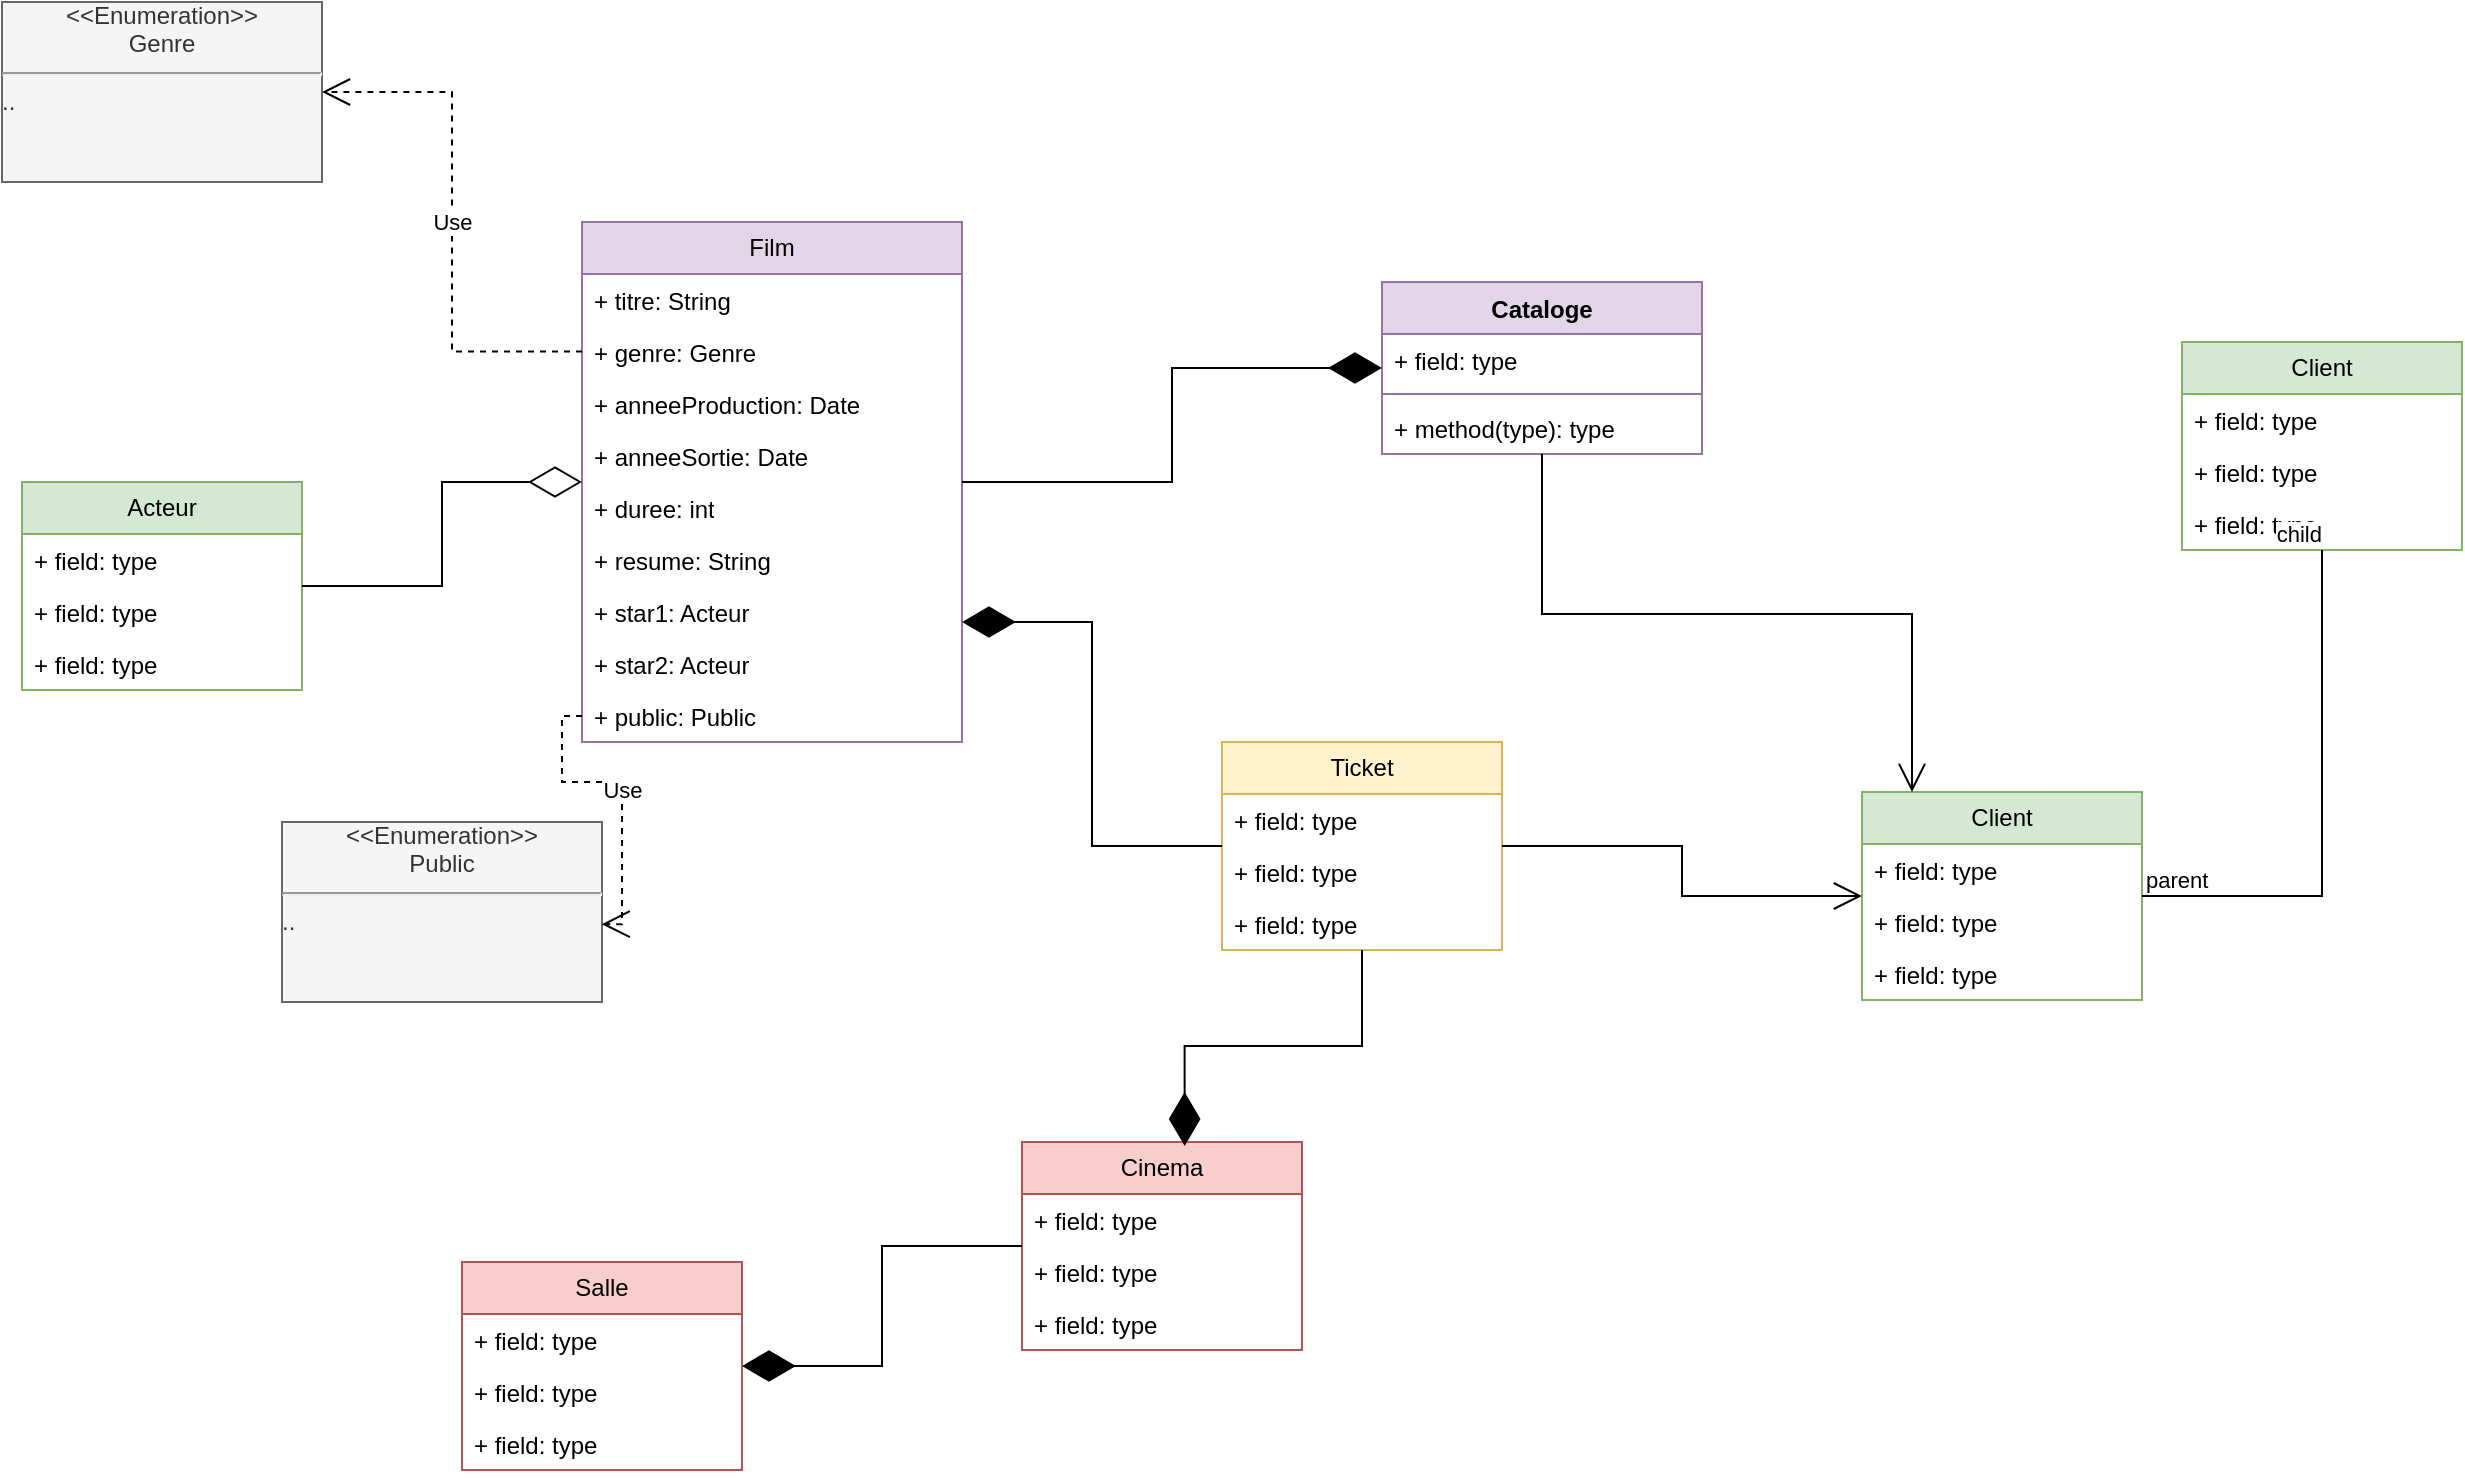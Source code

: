 <mxfile version="24.2.8" type="github">
  <diagram name="Page-1" id="jB4_dpdlzR5g0l4ANaCg">
    <mxGraphModel dx="1894" dy="423" grid="1" gridSize="10" guides="1" tooltips="1" connect="1" arrows="1" fold="1" page="1" pageScale="1" pageWidth="1100" pageHeight="850" math="0" shadow="0">
      <root>
        <mxCell id="0" />
        <mxCell id="1" parent="0" />
        <mxCell id="1EIZhyp5OyYl40Eq_a_x-1" value="Film" style="swimlane;fontStyle=0;childLayout=stackLayout;horizontal=1;startSize=26;horizontalStack=0;resizeParent=1;resizeParentMax=0;resizeLast=0;collapsible=1;marginBottom=0;whiteSpace=wrap;html=1;fillColor=#e1d5e7;strokeColor=#9673a6;" vertex="1" parent="1">
          <mxGeometry x="210" y="140" width="190" height="260" as="geometry" />
        </mxCell>
        <mxCell id="1EIZhyp5OyYl40Eq_a_x-2" value="+ titre: String" style="text;strokeColor=none;fillColor=none;align=left;verticalAlign=top;spacingLeft=4;spacingRight=4;overflow=hidden;rotatable=0;points=[[0,0.5],[1,0.5]];portConstraint=eastwest;whiteSpace=wrap;html=1;" vertex="1" parent="1EIZhyp5OyYl40Eq_a_x-1">
          <mxGeometry y="26" width="190" height="26" as="geometry" />
        </mxCell>
        <mxCell id="1EIZhyp5OyYl40Eq_a_x-5" value="Use" style="endArrow=open;endSize=12;dashed=1;html=1;rounded=0;edgeStyle=elbowEdgeStyle;" edge="1" parent="1EIZhyp5OyYl40Eq_a_x-1" target="1EIZhyp5OyYl40Eq_a_x-15">
          <mxGeometry width="160" relative="1" as="geometry">
            <mxPoint y="64.71" as="sourcePoint" />
            <mxPoint x="-60" y="64.861" as="targetPoint" />
          </mxGeometry>
        </mxCell>
        <mxCell id="1EIZhyp5OyYl40Eq_a_x-3" value="+ genre: Genre " style="text;strokeColor=none;fillColor=none;align=left;verticalAlign=top;spacingLeft=4;spacingRight=4;overflow=hidden;rotatable=0;points=[[0,0.5],[1,0.5]];portConstraint=eastwest;whiteSpace=wrap;html=1;" vertex="1" parent="1EIZhyp5OyYl40Eq_a_x-1">
          <mxGeometry y="52" width="190" height="26" as="geometry" />
        </mxCell>
        <mxCell id="1EIZhyp5OyYl40Eq_a_x-4" value="&lt;div&gt;+ anneeProduction: Date&lt;/div&gt;" style="text;strokeColor=none;fillColor=none;align=left;verticalAlign=top;spacingLeft=4;spacingRight=4;overflow=hidden;rotatable=0;points=[[0,0.5],[1,0.5]];portConstraint=eastwest;whiteSpace=wrap;html=1;" vertex="1" parent="1EIZhyp5OyYl40Eq_a_x-1">
          <mxGeometry y="78" width="190" height="26" as="geometry" />
        </mxCell>
        <mxCell id="1EIZhyp5OyYl40Eq_a_x-14" value="&lt;div&gt;+ anneeSortie: Date&lt;/div&gt;" style="text;strokeColor=none;fillColor=none;align=left;verticalAlign=top;spacingLeft=4;spacingRight=4;overflow=hidden;rotatable=0;points=[[0,0.5],[1,0.5]];portConstraint=eastwest;whiteSpace=wrap;html=1;" vertex="1" parent="1EIZhyp5OyYl40Eq_a_x-1">
          <mxGeometry y="104" width="190" height="26" as="geometry" />
        </mxCell>
        <mxCell id="1EIZhyp5OyYl40Eq_a_x-7" value="+ duree: int" style="text;strokeColor=none;fillColor=none;align=left;verticalAlign=top;spacingLeft=4;spacingRight=4;overflow=hidden;rotatable=0;points=[[0,0.5],[1,0.5]];portConstraint=eastwest;whiteSpace=wrap;html=1;" vertex="1" parent="1EIZhyp5OyYl40Eq_a_x-1">
          <mxGeometry y="130" width="190" height="26" as="geometry" />
        </mxCell>
        <mxCell id="1EIZhyp5OyYl40Eq_a_x-16" value="+ resume: String" style="text;strokeColor=none;fillColor=none;align=left;verticalAlign=top;spacingLeft=4;spacingRight=4;overflow=hidden;rotatable=0;points=[[0,0.5],[1,0.5]];portConstraint=eastwest;whiteSpace=wrap;html=1;" vertex="1" parent="1EIZhyp5OyYl40Eq_a_x-1">
          <mxGeometry y="156" width="190" height="26" as="geometry" />
        </mxCell>
        <mxCell id="1EIZhyp5OyYl40Eq_a_x-17" value="+ star1: Acteur" style="text;strokeColor=none;fillColor=none;align=left;verticalAlign=top;spacingLeft=4;spacingRight=4;overflow=hidden;rotatable=0;points=[[0,0.5],[1,0.5]];portConstraint=eastwest;whiteSpace=wrap;html=1;" vertex="1" parent="1EIZhyp5OyYl40Eq_a_x-1">
          <mxGeometry y="182" width="190" height="26" as="geometry" />
        </mxCell>
        <mxCell id="1EIZhyp5OyYl40Eq_a_x-18" value="+ star2: Acteur" style="text;strokeColor=none;fillColor=none;align=left;verticalAlign=top;spacingLeft=4;spacingRight=4;overflow=hidden;rotatable=0;points=[[0,0.5],[1,0.5]];portConstraint=eastwest;whiteSpace=wrap;html=1;" vertex="1" parent="1EIZhyp5OyYl40Eq_a_x-1">
          <mxGeometry y="208" width="190" height="26" as="geometry" />
        </mxCell>
        <mxCell id="1EIZhyp5OyYl40Eq_a_x-26" value="+ public: Public" style="text;strokeColor=none;fillColor=none;align=left;verticalAlign=top;spacingLeft=4;spacingRight=4;overflow=hidden;rotatable=0;points=[[0,0.5],[1,0.5]];portConstraint=eastwest;whiteSpace=wrap;html=1;" vertex="1" parent="1EIZhyp5OyYl40Eq_a_x-1">
          <mxGeometry y="234" width="190" height="26" as="geometry" />
        </mxCell>
        <mxCell id="1EIZhyp5OyYl40Eq_a_x-15" value="&lt;div align=&quot;center&quot;&gt;&amp;lt;&amp;lt;Enumeration&amp;gt;&amp;gt;&lt;br&gt;&lt;/div&gt;&lt;div align=&quot;center&quot;&gt;Genre&lt;br&gt;&lt;hr&gt;&lt;/div&gt;.." style="verticalAlign=top;align=left;overflow=fill;html=1;whiteSpace=wrap;fillColor=#f5f5f5;fontColor=#333333;strokeColor=#666666;" vertex="1" parent="1">
          <mxGeometry x="-80" y="30" width="160" height="90" as="geometry" />
        </mxCell>
        <mxCell id="1EIZhyp5OyYl40Eq_a_x-20" value="Acteur" style="swimlane;fontStyle=0;childLayout=stackLayout;horizontal=1;startSize=26;fillColor=#d5e8d4;horizontalStack=0;resizeParent=1;resizeParentMax=0;resizeLast=0;collapsible=1;marginBottom=0;whiteSpace=wrap;html=1;strokeColor=#82b366;" vertex="1" parent="1">
          <mxGeometry x="-70" y="270" width="140" height="104" as="geometry" />
        </mxCell>
        <mxCell id="1EIZhyp5OyYl40Eq_a_x-21" value="+ field: type" style="text;strokeColor=none;fillColor=none;align=left;verticalAlign=top;spacingLeft=4;spacingRight=4;overflow=hidden;rotatable=0;points=[[0,0.5],[1,0.5]];portConstraint=eastwest;whiteSpace=wrap;html=1;" vertex="1" parent="1EIZhyp5OyYl40Eq_a_x-20">
          <mxGeometry y="26" width="140" height="26" as="geometry" />
        </mxCell>
        <mxCell id="1EIZhyp5OyYl40Eq_a_x-22" value="+ field: type" style="text;strokeColor=none;fillColor=none;align=left;verticalAlign=top;spacingLeft=4;spacingRight=4;overflow=hidden;rotatable=0;points=[[0,0.5],[1,0.5]];portConstraint=eastwest;whiteSpace=wrap;html=1;" vertex="1" parent="1EIZhyp5OyYl40Eq_a_x-20">
          <mxGeometry y="52" width="140" height="26" as="geometry" />
        </mxCell>
        <mxCell id="1EIZhyp5OyYl40Eq_a_x-23" value="+ field: type" style="text;strokeColor=none;fillColor=none;align=left;verticalAlign=top;spacingLeft=4;spacingRight=4;overflow=hidden;rotatable=0;points=[[0,0.5],[1,0.5]];portConstraint=eastwest;whiteSpace=wrap;html=1;" vertex="1" parent="1EIZhyp5OyYl40Eq_a_x-20">
          <mxGeometry y="78" width="140" height="26" as="geometry" />
        </mxCell>
        <mxCell id="1EIZhyp5OyYl40Eq_a_x-25" value="" style="endArrow=diamondThin;endFill=0;endSize=24;html=1;rounded=0;edgeStyle=orthogonalEdgeStyle;" edge="1" parent="1" source="1EIZhyp5OyYl40Eq_a_x-20" target="1EIZhyp5OyYl40Eq_a_x-1">
          <mxGeometry width="160" relative="1" as="geometry">
            <mxPoint x="30" y="240" as="sourcePoint" />
            <mxPoint x="190" y="240" as="targetPoint" />
          </mxGeometry>
        </mxCell>
        <mxCell id="1EIZhyp5OyYl40Eq_a_x-27" value="&lt;div align=&quot;center&quot;&gt;&amp;lt;&amp;lt;Enumeration&amp;gt;&amp;gt;&lt;br&gt;&lt;/div&gt;&lt;div align=&quot;center&quot;&gt;Public&lt;hr&gt;&lt;/div&gt;.." style="verticalAlign=top;align=left;overflow=fill;html=1;whiteSpace=wrap;fillColor=#f5f5f5;fontColor=#333333;strokeColor=#666666;" vertex="1" parent="1">
          <mxGeometry x="60" y="440" width="160" height="90" as="geometry" />
        </mxCell>
        <mxCell id="1EIZhyp5OyYl40Eq_a_x-28" value="Use" style="endArrow=open;endSize=12;dashed=1;html=1;rounded=0;entryX=0.999;entryY=0.568;entryDx=0;entryDy=0;entryPerimeter=0;edgeStyle=orthogonalEdgeStyle;" edge="1" parent="1" source="1EIZhyp5OyYl40Eq_a_x-26" target="1EIZhyp5OyYl40Eq_a_x-27">
          <mxGeometry width="160" relative="1" as="geometry">
            <mxPoint x="270" y="490" as="sourcePoint" />
            <mxPoint x="430" y="490" as="targetPoint" />
          </mxGeometry>
        </mxCell>
        <mxCell id="1EIZhyp5OyYl40Eq_a_x-29" value="Cataloge" style="swimlane;fontStyle=1;align=center;verticalAlign=top;childLayout=stackLayout;horizontal=1;startSize=26;horizontalStack=0;resizeParent=1;resizeParentMax=0;resizeLast=0;collapsible=1;marginBottom=0;whiteSpace=wrap;html=1;fillColor=#e1d5e7;strokeColor=#9673a6;" vertex="1" parent="1">
          <mxGeometry x="610" y="170" width="160" height="86" as="geometry" />
        </mxCell>
        <mxCell id="1EIZhyp5OyYl40Eq_a_x-30" value="+ field: type" style="text;strokeColor=none;fillColor=none;align=left;verticalAlign=top;spacingLeft=4;spacingRight=4;overflow=hidden;rotatable=0;points=[[0,0.5],[1,0.5]];portConstraint=eastwest;whiteSpace=wrap;html=1;" vertex="1" parent="1EIZhyp5OyYl40Eq_a_x-29">
          <mxGeometry y="26" width="160" height="26" as="geometry" />
        </mxCell>
        <mxCell id="1EIZhyp5OyYl40Eq_a_x-31" value="" style="line;strokeWidth=1;fillColor=none;align=left;verticalAlign=middle;spacingTop=-1;spacingLeft=3;spacingRight=3;rotatable=0;labelPosition=right;points=[];portConstraint=eastwest;strokeColor=inherit;" vertex="1" parent="1EIZhyp5OyYl40Eq_a_x-29">
          <mxGeometry y="52" width="160" height="8" as="geometry" />
        </mxCell>
        <mxCell id="1EIZhyp5OyYl40Eq_a_x-32" value="+ method(type): type" style="text;strokeColor=none;fillColor=none;align=left;verticalAlign=top;spacingLeft=4;spacingRight=4;overflow=hidden;rotatable=0;points=[[0,0.5],[1,0.5]];portConstraint=eastwest;whiteSpace=wrap;html=1;" vertex="1" parent="1EIZhyp5OyYl40Eq_a_x-29">
          <mxGeometry y="60" width="160" height="26" as="geometry" />
        </mxCell>
        <mxCell id="1EIZhyp5OyYl40Eq_a_x-33" value="" style="endArrow=diamondThin;endFill=1;endSize=24;html=1;rounded=0;edgeStyle=elbowEdgeStyle;" edge="1" parent="1" source="1EIZhyp5OyYl40Eq_a_x-1" target="1EIZhyp5OyYl40Eq_a_x-29">
          <mxGeometry width="160" relative="1" as="geometry">
            <mxPoint x="420" y="220" as="sourcePoint" />
            <mxPoint x="580" y="220" as="targetPoint" />
          </mxGeometry>
        </mxCell>
        <mxCell id="1EIZhyp5OyYl40Eq_a_x-34" value="Ticket" style="swimlane;fontStyle=0;childLayout=stackLayout;horizontal=1;startSize=26;fillColor=#fff2cc;horizontalStack=0;resizeParent=1;resizeParentMax=0;resizeLast=0;collapsible=1;marginBottom=0;whiteSpace=wrap;html=1;strokeColor=#d6b656;" vertex="1" parent="1">
          <mxGeometry x="530" y="400" width="140" height="104" as="geometry" />
        </mxCell>
        <mxCell id="1EIZhyp5OyYl40Eq_a_x-35" value="+ field: type" style="text;strokeColor=none;fillColor=none;align=left;verticalAlign=top;spacingLeft=4;spacingRight=4;overflow=hidden;rotatable=0;points=[[0,0.5],[1,0.5]];portConstraint=eastwest;whiteSpace=wrap;html=1;" vertex="1" parent="1EIZhyp5OyYl40Eq_a_x-34">
          <mxGeometry y="26" width="140" height="26" as="geometry" />
        </mxCell>
        <mxCell id="1EIZhyp5OyYl40Eq_a_x-36" value="+ field: type" style="text;strokeColor=none;fillColor=none;align=left;verticalAlign=top;spacingLeft=4;spacingRight=4;overflow=hidden;rotatable=0;points=[[0,0.5],[1,0.5]];portConstraint=eastwest;whiteSpace=wrap;html=1;" vertex="1" parent="1EIZhyp5OyYl40Eq_a_x-34">
          <mxGeometry y="52" width="140" height="26" as="geometry" />
        </mxCell>
        <mxCell id="1EIZhyp5OyYl40Eq_a_x-37" value="+ field: type" style="text;strokeColor=none;fillColor=none;align=left;verticalAlign=top;spacingLeft=4;spacingRight=4;overflow=hidden;rotatable=0;points=[[0,0.5],[1,0.5]];portConstraint=eastwest;whiteSpace=wrap;html=1;" vertex="1" parent="1EIZhyp5OyYl40Eq_a_x-34">
          <mxGeometry y="78" width="140" height="26" as="geometry" />
        </mxCell>
        <mxCell id="1EIZhyp5OyYl40Eq_a_x-38" value="" style="endArrow=diamondThin;endFill=1;endSize=24;html=1;rounded=0;edgeStyle=orthogonalEdgeStyle;elbow=vertical;" edge="1" parent="1" source="1EIZhyp5OyYl40Eq_a_x-34" target="1EIZhyp5OyYl40Eq_a_x-1">
          <mxGeometry width="160" relative="1" as="geometry">
            <mxPoint x="350" y="350" as="sourcePoint" />
            <mxPoint x="510" y="350" as="targetPoint" />
            <Array as="points">
              <mxPoint x="465" y="452" />
              <mxPoint x="465" y="340" />
            </Array>
          </mxGeometry>
        </mxCell>
        <mxCell id="1EIZhyp5OyYl40Eq_a_x-39" value="Cinema" style="swimlane;fontStyle=0;childLayout=stackLayout;horizontal=1;startSize=26;fillColor=#f8cecc;horizontalStack=0;resizeParent=1;resizeParentMax=0;resizeLast=0;collapsible=1;marginBottom=0;whiteSpace=wrap;html=1;strokeColor=#b85450;" vertex="1" parent="1">
          <mxGeometry x="430" y="600" width="140" height="104" as="geometry" />
        </mxCell>
        <mxCell id="1EIZhyp5OyYl40Eq_a_x-40" value="+ field: type" style="text;strokeColor=none;fillColor=none;align=left;verticalAlign=top;spacingLeft=4;spacingRight=4;overflow=hidden;rotatable=0;points=[[0,0.5],[1,0.5]];portConstraint=eastwest;whiteSpace=wrap;html=1;" vertex="1" parent="1EIZhyp5OyYl40Eq_a_x-39">
          <mxGeometry y="26" width="140" height="26" as="geometry" />
        </mxCell>
        <mxCell id="1EIZhyp5OyYl40Eq_a_x-41" value="+ field: type" style="text;strokeColor=none;fillColor=none;align=left;verticalAlign=top;spacingLeft=4;spacingRight=4;overflow=hidden;rotatable=0;points=[[0,0.5],[1,0.5]];portConstraint=eastwest;whiteSpace=wrap;html=1;" vertex="1" parent="1EIZhyp5OyYl40Eq_a_x-39">
          <mxGeometry y="52" width="140" height="26" as="geometry" />
        </mxCell>
        <mxCell id="1EIZhyp5OyYl40Eq_a_x-42" value="+ field: type" style="text;strokeColor=none;fillColor=none;align=left;verticalAlign=top;spacingLeft=4;spacingRight=4;overflow=hidden;rotatable=0;points=[[0,0.5],[1,0.5]];portConstraint=eastwest;whiteSpace=wrap;html=1;" vertex="1" parent="1EIZhyp5OyYl40Eq_a_x-39">
          <mxGeometry y="78" width="140" height="26" as="geometry" />
        </mxCell>
        <mxCell id="1EIZhyp5OyYl40Eq_a_x-43" value="" style="endArrow=diamondThin;endFill=1;endSize=24;html=1;rounded=0;entryX=0.581;entryY=0.019;entryDx=0;entryDy=0;entryPerimeter=0;edgeStyle=orthogonalEdgeStyle;" edge="1" parent="1" source="1EIZhyp5OyYl40Eq_a_x-34" target="1EIZhyp5OyYl40Eq_a_x-39">
          <mxGeometry width="160" relative="1" as="geometry">
            <mxPoint x="380" y="560" as="sourcePoint" />
            <mxPoint x="540" y="560" as="targetPoint" />
          </mxGeometry>
        </mxCell>
        <mxCell id="1EIZhyp5OyYl40Eq_a_x-44" value="Salle" style="swimlane;fontStyle=0;childLayout=stackLayout;horizontal=1;startSize=26;fillColor=#f8cecc;horizontalStack=0;resizeParent=1;resizeParentMax=0;resizeLast=0;collapsible=1;marginBottom=0;whiteSpace=wrap;html=1;strokeColor=#b85450;" vertex="1" parent="1">
          <mxGeometry x="150" y="660" width="140" height="104" as="geometry" />
        </mxCell>
        <mxCell id="1EIZhyp5OyYl40Eq_a_x-45" value="+ field: type" style="text;strokeColor=none;fillColor=none;align=left;verticalAlign=top;spacingLeft=4;spacingRight=4;overflow=hidden;rotatable=0;points=[[0,0.5],[1,0.5]];portConstraint=eastwest;whiteSpace=wrap;html=1;" vertex="1" parent="1EIZhyp5OyYl40Eq_a_x-44">
          <mxGeometry y="26" width="140" height="26" as="geometry" />
        </mxCell>
        <mxCell id="1EIZhyp5OyYl40Eq_a_x-46" value="+ field: type" style="text;strokeColor=none;fillColor=none;align=left;verticalAlign=top;spacingLeft=4;spacingRight=4;overflow=hidden;rotatable=0;points=[[0,0.5],[1,0.5]];portConstraint=eastwest;whiteSpace=wrap;html=1;" vertex="1" parent="1EIZhyp5OyYl40Eq_a_x-44">
          <mxGeometry y="52" width="140" height="26" as="geometry" />
        </mxCell>
        <mxCell id="1EIZhyp5OyYl40Eq_a_x-47" value="+ field: type" style="text;strokeColor=none;fillColor=none;align=left;verticalAlign=top;spacingLeft=4;spacingRight=4;overflow=hidden;rotatable=0;points=[[0,0.5],[1,0.5]];portConstraint=eastwest;whiteSpace=wrap;html=1;" vertex="1" parent="1EIZhyp5OyYl40Eq_a_x-44">
          <mxGeometry y="78" width="140" height="26" as="geometry" />
        </mxCell>
        <mxCell id="1EIZhyp5OyYl40Eq_a_x-48" value="" style="endArrow=diamondThin;endFill=1;endSize=24;html=1;rounded=0;edgeStyle=elbowEdgeStyle;" edge="1" parent="1" source="1EIZhyp5OyYl40Eq_a_x-39" target="1EIZhyp5OyYl40Eq_a_x-44">
          <mxGeometry width="160" relative="1" as="geometry">
            <mxPoint x="290" y="640" as="sourcePoint" />
            <mxPoint x="450" y="640" as="targetPoint" />
          </mxGeometry>
        </mxCell>
        <mxCell id="1EIZhyp5OyYl40Eq_a_x-49" value="Client" style="swimlane;fontStyle=0;childLayout=stackLayout;horizontal=1;startSize=26;fillColor=#d5e8d4;horizontalStack=0;resizeParent=1;resizeParentMax=0;resizeLast=0;collapsible=1;marginBottom=0;whiteSpace=wrap;html=1;strokeColor=#82b366;" vertex="1" parent="1">
          <mxGeometry x="850" y="425" width="140" height="104" as="geometry" />
        </mxCell>
        <mxCell id="1EIZhyp5OyYl40Eq_a_x-50" value="+ field: type" style="text;strokeColor=none;fillColor=none;align=left;verticalAlign=top;spacingLeft=4;spacingRight=4;overflow=hidden;rotatable=0;points=[[0,0.5],[1,0.5]];portConstraint=eastwest;whiteSpace=wrap;html=1;" vertex="1" parent="1EIZhyp5OyYl40Eq_a_x-49">
          <mxGeometry y="26" width="140" height="26" as="geometry" />
        </mxCell>
        <mxCell id="1EIZhyp5OyYl40Eq_a_x-51" value="+ field: type" style="text;strokeColor=none;fillColor=none;align=left;verticalAlign=top;spacingLeft=4;spacingRight=4;overflow=hidden;rotatable=0;points=[[0,0.5],[1,0.5]];portConstraint=eastwest;whiteSpace=wrap;html=1;" vertex="1" parent="1EIZhyp5OyYl40Eq_a_x-49">
          <mxGeometry y="52" width="140" height="26" as="geometry" />
        </mxCell>
        <mxCell id="1EIZhyp5OyYl40Eq_a_x-52" value="+ field: type" style="text;strokeColor=none;fillColor=none;align=left;verticalAlign=top;spacingLeft=4;spacingRight=4;overflow=hidden;rotatable=0;points=[[0,0.5],[1,0.5]];portConstraint=eastwest;whiteSpace=wrap;html=1;" vertex="1" parent="1EIZhyp5OyYl40Eq_a_x-49">
          <mxGeometry y="78" width="140" height="26" as="geometry" />
        </mxCell>
        <mxCell id="1EIZhyp5OyYl40Eq_a_x-61" value="Client" style="swimlane;fontStyle=0;childLayout=stackLayout;horizontal=1;startSize=26;fillColor=#d5e8d4;horizontalStack=0;resizeParent=1;resizeParentMax=0;resizeLast=0;collapsible=1;marginBottom=0;whiteSpace=wrap;html=1;strokeColor=#82b366;" vertex="1" parent="1">
          <mxGeometry x="1010" y="200" width="140" height="104" as="geometry" />
        </mxCell>
        <mxCell id="1EIZhyp5OyYl40Eq_a_x-62" value="+ field: type" style="text;strokeColor=none;fillColor=none;align=left;verticalAlign=top;spacingLeft=4;spacingRight=4;overflow=hidden;rotatable=0;points=[[0,0.5],[1,0.5]];portConstraint=eastwest;whiteSpace=wrap;html=1;" vertex="1" parent="1EIZhyp5OyYl40Eq_a_x-61">
          <mxGeometry y="26" width="140" height="26" as="geometry" />
        </mxCell>
        <mxCell id="1EIZhyp5OyYl40Eq_a_x-63" value="+ field: type" style="text;strokeColor=none;fillColor=none;align=left;verticalAlign=top;spacingLeft=4;spacingRight=4;overflow=hidden;rotatable=0;points=[[0,0.5],[1,0.5]];portConstraint=eastwest;whiteSpace=wrap;html=1;" vertex="1" parent="1EIZhyp5OyYl40Eq_a_x-61">
          <mxGeometry y="52" width="140" height="26" as="geometry" />
        </mxCell>
        <mxCell id="1EIZhyp5OyYl40Eq_a_x-64" value="+ field: type" style="text;strokeColor=none;fillColor=none;align=left;verticalAlign=top;spacingLeft=4;spacingRight=4;overflow=hidden;rotatable=0;points=[[0,0.5],[1,0.5]];portConstraint=eastwest;whiteSpace=wrap;html=1;" vertex="1" parent="1EIZhyp5OyYl40Eq_a_x-61">
          <mxGeometry y="78" width="140" height="26" as="geometry" />
        </mxCell>
        <mxCell id="1EIZhyp5OyYl40Eq_a_x-65" value="" style="endArrow=none;html=1;edgeStyle=orthogonalEdgeStyle;rounded=0;" edge="1" parent="1" source="1EIZhyp5OyYl40Eq_a_x-49" target="1EIZhyp5OyYl40Eq_a_x-61">
          <mxGeometry relative="1" as="geometry">
            <mxPoint x="730" y="380" as="sourcePoint" />
            <mxPoint x="890" y="380" as="targetPoint" />
          </mxGeometry>
        </mxCell>
        <mxCell id="1EIZhyp5OyYl40Eq_a_x-66" value="parent" style="edgeLabel;resizable=0;html=1;align=left;verticalAlign=bottom;" connectable="0" vertex="1" parent="1EIZhyp5OyYl40Eq_a_x-65">
          <mxGeometry x="-1" relative="1" as="geometry" />
        </mxCell>
        <mxCell id="1EIZhyp5OyYl40Eq_a_x-67" value="child" style="edgeLabel;resizable=0;html=1;align=right;verticalAlign=bottom;" connectable="0" vertex="1" parent="1EIZhyp5OyYl40Eq_a_x-65">
          <mxGeometry x="1" relative="1" as="geometry" />
        </mxCell>
        <mxCell id="1EIZhyp5OyYl40Eq_a_x-68" value="" style="endArrow=open;endFill=1;endSize=12;html=1;rounded=0;edgeStyle=elbowEdgeStyle;" edge="1" parent="1" source="1EIZhyp5OyYl40Eq_a_x-34" target="1EIZhyp5OyYl40Eq_a_x-49">
          <mxGeometry width="160" relative="1" as="geometry">
            <mxPoint x="730" y="320" as="sourcePoint" />
            <mxPoint x="890" y="320" as="targetPoint" />
          </mxGeometry>
        </mxCell>
        <mxCell id="1EIZhyp5OyYl40Eq_a_x-69" value="" style="endArrow=open;endFill=1;endSize=12;html=1;rounded=0;edgeStyle=orthogonalEdgeStyle;" edge="1" parent="1" source="1EIZhyp5OyYl40Eq_a_x-29" target="1EIZhyp5OyYl40Eq_a_x-49">
          <mxGeometry width="160" relative="1" as="geometry">
            <mxPoint x="690.0" y="251.236" as="sourcePoint" />
            <mxPoint x="874.8" y="504" as="targetPoint" />
            <Array as="points">
              <mxPoint x="690" y="336" />
              <mxPoint x="875" y="336" />
            </Array>
          </mxGeometry>
        </mxCell>
      </root>
    </mxGraphModel>
  </diagram>
</mxfile>
